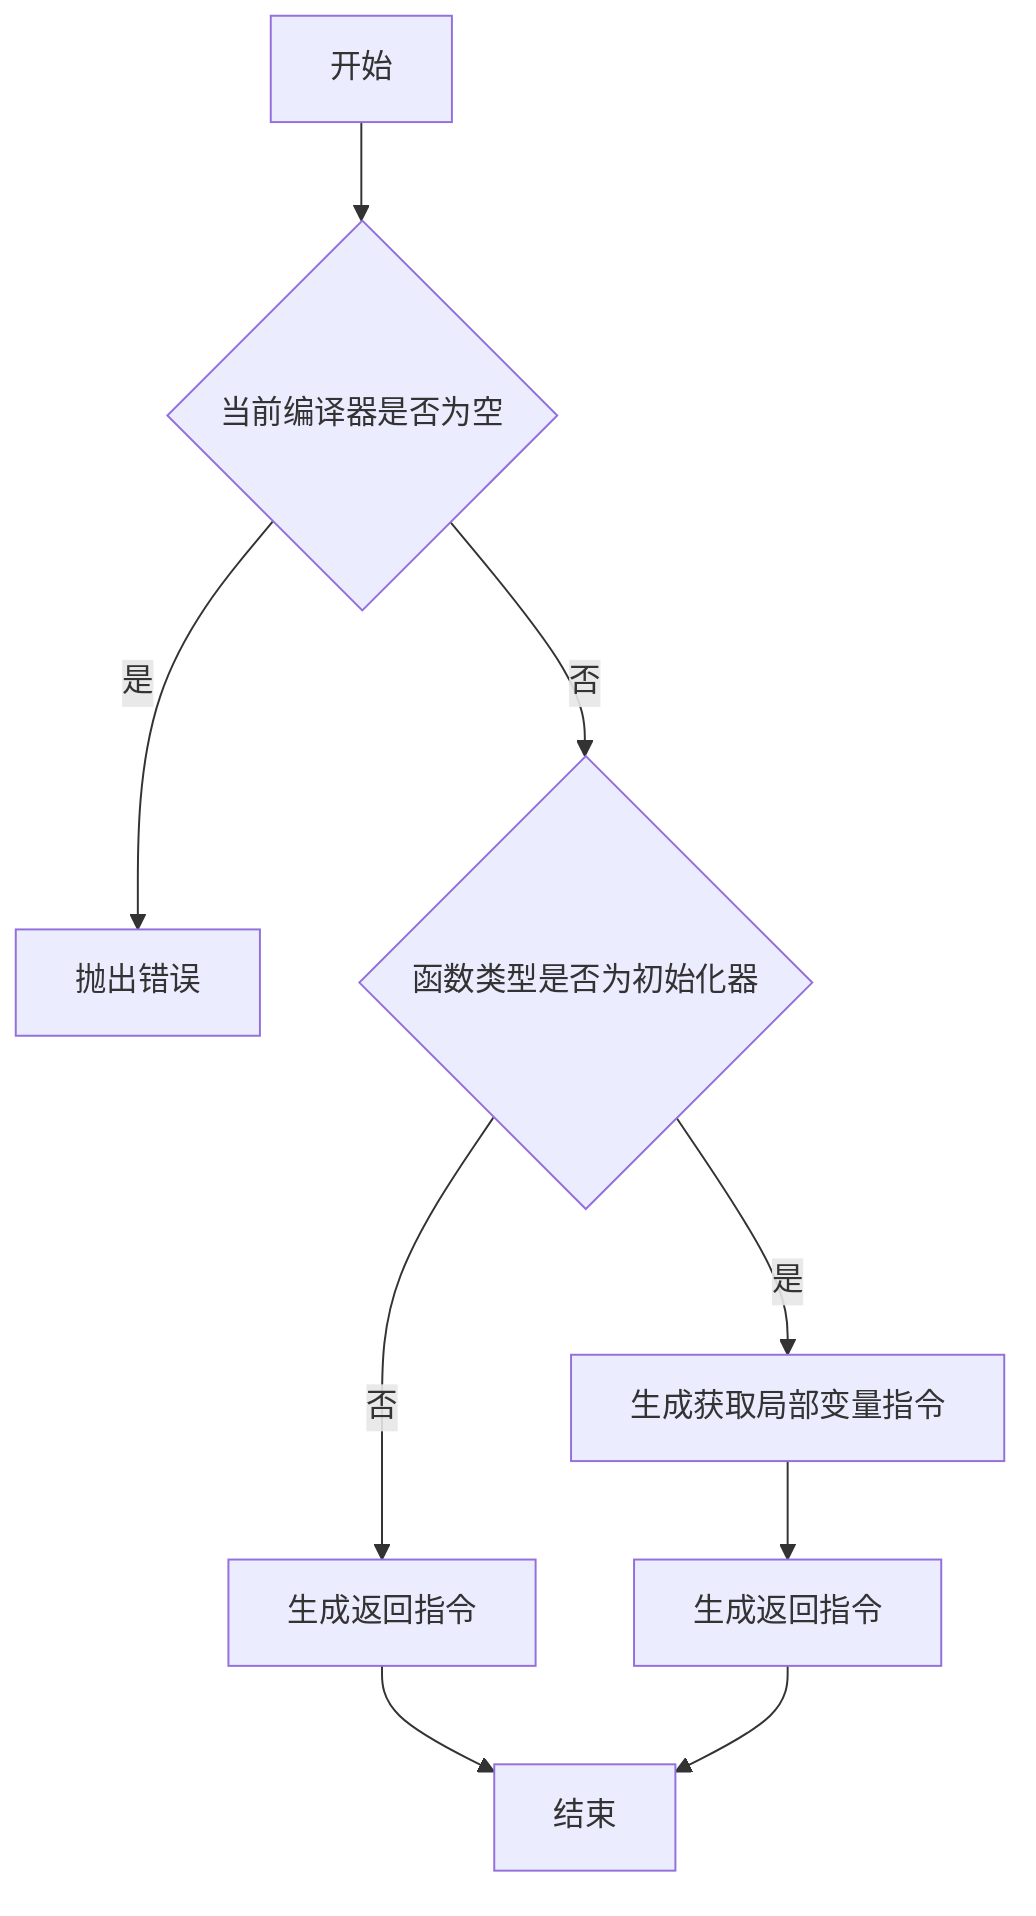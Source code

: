 flowchart TD
    A[开始] --> B{当前编译器是否为空}
    B -->|是| C[抛出错误]
    B -->|否| D{函数类型是否为初始化器}
    D -->|是| E[生成获取局部变量指令]
    D -->|否| F[生成返回指令]
    E --> G[生成返回指令]
    F --> H[结束]
    G --> H